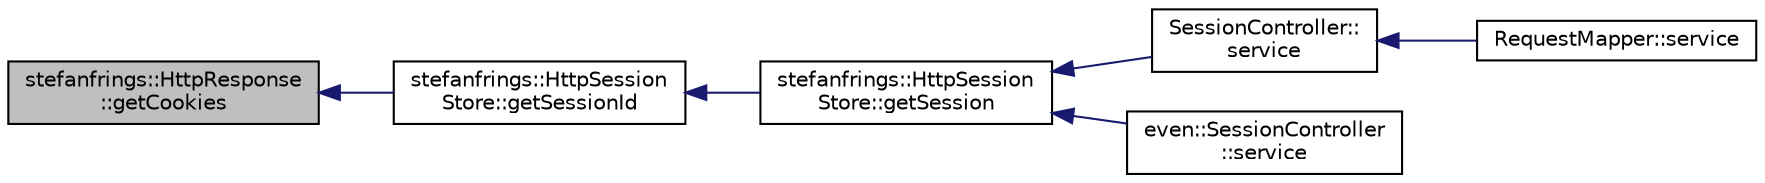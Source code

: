 digraph "stefanfrings::HttpResponse::getCookies"
{
  edge [fontname="Helvetica",fontsize="10",labelfontname="Helvetica",labelfontsize="10"];
  node [fontname="Helvetica",fontsize="10",shape=record];
  rankdir="LR";
  Node5 [label="stefanfrings::HttpResponse\l::getCookies",height=0.2,width=0.4,color="black", fillcolor="grey75", style="filled", fontcolor="black"];
  Node5 -> Node6 [dir="back",color="midnightblue",fontsize="10",style="solid",fontname="Helvetica"];
  Node6 [label="stefanfrings::HttpSession\lStore::getSessionId",height=0.2,width=0.4,color="black", fillcolor="white", style="filled",URL="$classstefanfrings_1_1_http_session_store.html#aaf9147137698db03b322ea93de548fba"];
  Node6 -> Node7 [dir="back",color="midnightblue",fontsize="10",style="solid",fontname="Helvetica"];
  Node7 [label="stefanfrings::HttpSession\lStore::getSession",height=0.2,width=0.4,color="black", fillcolor="white", style="filled",URL="$classstefanfrings_1_1_http_session_store.html#aeaf8409e1844366c12f18fd34d477a31"];
  Node7 -> Node8 [dir="back",color="midnightblue",fontsize="10",style="solid",fontname="Helvetica"];
  Node8 [label="SessionController::\lservice",height=0.2,width=0.4,color="black", fillcolor="white", style="filled",URL="$class_session_controller.html#a2eb65af29d53ff51d709cc892611d5a9"];
  Node8 -> Node9 [dir="back",color="midnightblue",fontsize="10",style="solid",fontname="Helvetica"];
  Node9 [label="RequestMapper::service",height=0.2,width=0.4,color="black", fillcolor="white", style="filled",URL="$class_request_mapper.html#a5faa3e99e8599b260d2c9ec1479b6419"];
  Node7 -> Node10 [dir="back",color="midnightblue",fontsize="10",style="solid",fontname="Helvetica"];
  Node10 [label="even::SessionController\l::service",height=0.2,width=0.4,color="black", fillcolor="white", style="filled",URL="$classeven_1_1_session_controller.html#a2eb65af29d53ff51d709cc892611d5a9"];
}
